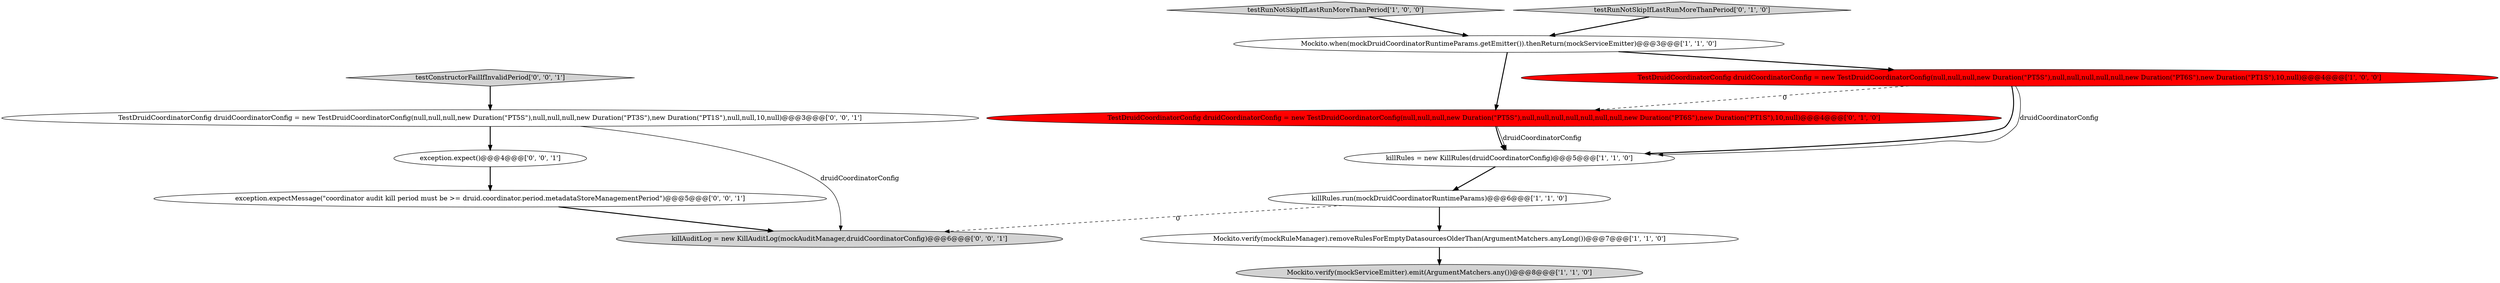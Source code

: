 digraph {
0 [style = filled, label = "Mockito.verify(mockServiceEmitter).emit(ArgumentMatchers.any())@@@8@@@['1', '1', '0']", fillcolor = lightgray, shape = ellipse image = "AAA0AAABBB1BBB"];
4 [style = filled, label = "killRules.run(mockDruidCoordinatorRuntimeParams)@@@6@@@['1', '1', '0']", fillcolor = white, shape = ellipse image = "AAA0AAABBB1BBB"];
6 [style = filled, label = "Mockito.when(mockDruidCoordinatorRuntimeParams.getEmitter()).thenReturn(mockServiceEmitter)@@@3@@@['1', '1', '0']", fillcolor = white, shape = ellipse image = "AAA0AAABBB1BBB"];
8 [style = filled, label = "TestDruidCoordinatorConfig druidCoordinatorConfig = new TestDruidCoordinatorConfig(null,null,null,new Duration(\"PT5S\"),null,null,null,null,null,null,null,new Duration(\"PT6S\"),new Duration(\"PT1S\"),10,null)@@@4@@@['0', '1', '0']", fillcolor = red, shape = ellipse image = "AAA1AAABBB2BBB"];
3 [style = filled, label = "Mockito.verify(mockRuleManager).removeRulesForEmptyDatasourcesOlderThan(ArgumentMatchers.anyLong())@@@7@@@['1', '1', '0']", fillcolor = white, shape = ellipse image = "AAA0AAABBB1BBB"];
9 [style = filled, label = "exception.expectMessage(\"coordinator audit kill period must be >= druid.coordinator.period.metadataStoreManagementPeriod\")@@@5@@@['0', '0', '1']", fillcolor = white, shape = ellipse image = "AAA0AAABBB3BBB"];
1 [style = filled, label = "TestDruidCoordinatorConfig druidCoordinatorConfig = new TestDruidCoordinatorConfig(null,null,null,new Duration(\"PT5S\"),null,null,null,null,null,new Duration(\"PT6S\"),new Duration(\"PT1S\"),10,null)@@@4@@@['1', '0', '0']", fillcolor = red, shape = ellipse image = "AAA1AAABBB1BBB"];
11 [style = filled, label = "exception.expect()@@@4@@@['0', '0', '1']", fillcolor = white, shape = ellipse image = "AAA0AAABBB3BBB"];
13 [style = filled, label = "killAuditLog = new KillAuditLog(mockAuditManager,druidCoordinatorConfig)@@@6@@@['0', '0', '1']", fillcolor = lightgray, shape = ellipse image = "AAA0AAABBB3BBB"];
12 [style = filled, label = "TestDruidCoordinatorConfig druidCoordinatorConfig = new TestDruidCoordinatorConfig(null,null,null,new Duration(\"PT5S\"),null,null,null,new Duration(\"PT3S\"),new Duration(\"PT1S\"),null,null,10,null)@@@3@@@['0', '0', '1']", fillcolor = white, shape = ellipse image = "AAA0AAABBB3BBB"];
2 [style = filled, label = "killRules = new KillRules(druidCoordinatorConfig)@@@5@@@['1', '1', '0']", fillcolor = white, shape = ellipse image = "AAA0AAABBB1BBB"];
10 [style = filled, label = "testConstructorFailIfInvalidPeriod['0', '0', '1']", fillcolor = lightgray, shape = diamond image = "AAA0AAABBB3BBB"];
5 [style = filled, label = "testRunNotSkipIfLastRunMoreThanPeriod['1', '0', '0']", fillcolor = lightgray, shape = diamond image = "AAA0AAABBB1BBB"];
7 [style = filled, label = "testRunNotSkipIfLastRunMoreThanPeriod['0', '1', '0']", fillcolor = lightgray, shape = diamond image = "AAA0AAABBB2BBB"];
6->1 [style = bold, label=""];
4->3 [style = bold, label=""];
1->8 [style = dashed, label="0"];
1->2 [style = bold, label=""];
7->6 [style = bold, label=""];
12->13 [style = solid, label="druidCoordinatorConfig"];
5->6 [style = bold, label=""];
4->13 [style = dashed, label="0"];
8->2 [style = bold, label=""];
11->9 [style = bold, label=""];
2->4 [style = bold, label=""];
10->12 [style = bold, label=""];
8->2 [style = solid, label="druidCoordinatorConfig"];
3->0 [style = bold, label=""];
6->8 [style = bold, label=""];
1->2 [style = solid, label="druidCoordinatorConfig"];
9->13 [style = bold, label=""];
12->11 [style = bold, label=""];
}
